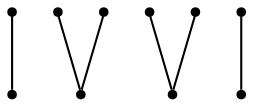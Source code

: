 graph {
  node [shape=point,comment="{\"directed\":false,\"doi\":\"10.1007/978-3-662-45803-7_38\",\"figure\":\"2 (2)\"}"]

  v0 [pos="699.1155068967353,828.8598543324147"]
  v1 [pos="736.8426598724956,791.1442825243794"]
  v2 [pos="680.256034167006,725.1388512803406"]
  v3 [pos="651.9606535291464,734.568889241141"]
  v4 [pos="670.8242618291052,857.1456426260479"]
  v5 [pos="717.9790515725368,743.9989272019416"]
  v6 [pos="651.9606535291464,791.1442825243793"]
  v7 [pos="595.3740278236567,687.4232794723052"]
  v8 [pos="576.5146187180846,762.8544230883762"]
  v9 [pos="614.2376361236154,791.1442825243794"]

  v0 -- v1 [id="-1",pos="699.1155068967353,828.8598543324147 736.8426598724956,791.1442825243794 736.8426598724956,791.1442825243794 736.8426598724956,791.1442825243794"]
  v2 -- v3 [id="-2",pos="680.256034167006,725.1388512803406 651.9606535291464,734.568889241141 651.9606535291464,734.568889241141 651.9606535291464,734.568889241141"]
  v8 -- v9 [id="-3",pos="576.5146187180846,762.8544230883762 614.2376361236154,791.1442825243794 614.2376361236154,791.1442825243794 614.2376361236154,791.1442825243794"]
  v4 -- v5 [id="-4",pos="670.8242618291052,857.1456426260479 717.9790515725368,743.9989272019416 717.9790515725368,743.9989272019416 717.9790515725368,743.9989272019416"]
  v6 -- v5 [id="-5",pos="651.9606535291464,791.1442825243793 717.9790515725368,743.9989272019416 717.9790515725368,743.9989272019416 717.9790515725368,743.9989272019416"]
  v7 -- v3 [id="-6",pos="595.3740278236567,687.4232794723052 651.9606535291464,734.568889241141 651.9606535291464,734.568889241141 651.9606535291464,734.568889241141"]
}